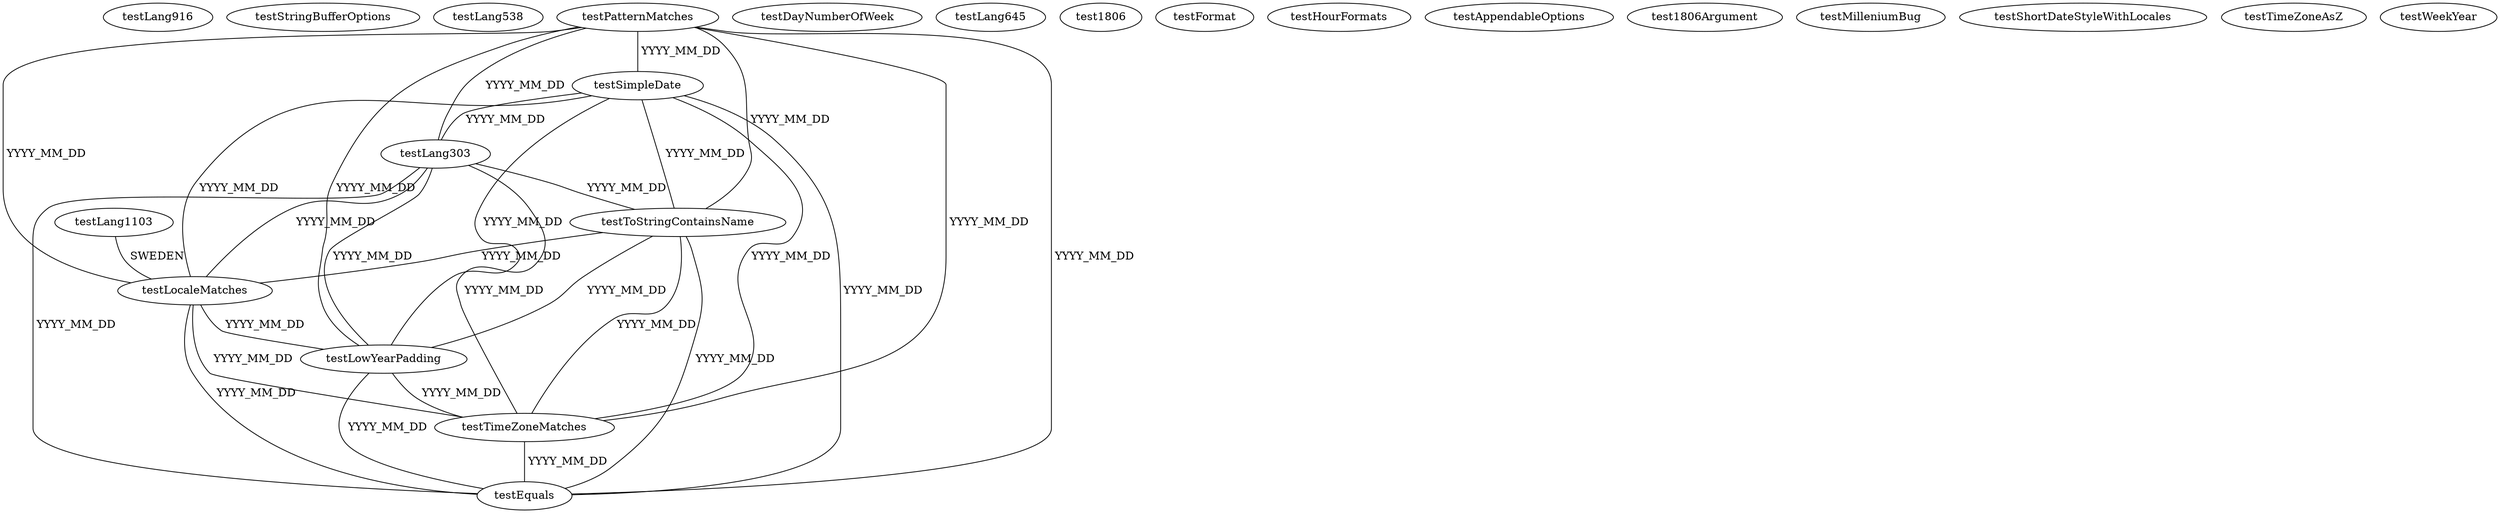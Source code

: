 digraph G {
testLang916;
testStringBufferOptions;
testLang538;
testPatternMatches;
testLang1103;
testDayNumberOfWeek;
testSimpleDate;
testLang303;
testLang645;
test1806;
testFormat;
testToStringContainsName;
testHourFormats;
testAppendableOptions;
testLocaleMatches;
testLowYearPadding;
test1806Argument;
testTimeZoneMatches;
testMilleniumBug;
testShortDateStyleWithLocales;
testTimeZoneAsZ;
testEquals;
testWeekYear;
testPatternMatches -> testLocaleMatches [label=" YYYY_MM_DD", dir=none];
testPatternMatches -> testLowYearPadding [label=" YYYY_MM_DD", dir=none];
testPatternMatches -> testSimpleDate [label=" YYYY_MM_DD", dir=none];
testPatternMatches -> testLang303 [label=" YYYY_MM_DD", dir=none];
testPatternMatches -> testTimeZoneMatches [label=" YYYY_MM_DD", dir=none];
testPatternMatches -> testToStringContainsName [label=" YYYY_MM_DD", dir=none];
testPatternMatches -> testEquals [label=" YYYY_MM_DD", dir=none];
testLocaleMatches -> testLowYearPadding [label=" YYYY_MM_DD", dir=none];
testLocaleMatches -> testTimeZoneMatches [label=" YYYY_MM_DD", dir=none];
testLocaleMatches -> testEquals [label=" YYYY_MM_DD", dir=none];
testLowYearPadding -> testTimeZoneMatches [label=" YYYY_MM_DD", dir=none];
testLowYearPadding -> testEquals [label=" YYYY_MM_DD", dir=none];
testLang1103 -> testLocaleMatches [label=" SWEDEN", dir=none];
testSimpleDate -> testLocaleMatches [label=" YYYY_MM_DD", dir=none];
testSimpleDate -> testLowYearPadding [label=" YYYY_MM_DD", dir=none];
testSimpleDate -> testLang303 [label=" YYYY_MM_DD", dir=none];
testSimpleDate -> testTimeZoneMatches [label=" YYYY_MM_DD", dir=none];
testSimpleDate -> testToStringContainsName [label=" YYYY_MM_DD", dir=none];
testSimpleDate -> testEquals [label=" YYYY_MM_DD", dir=none];
testLang303 -> testLocaleMatches [label=" YYYY_MM_DD", dir=none];
testLang303 -> testLowYearPadding [label=" YYYY_MM_DD", dir=none];
testLang303 -> testTimeZoneMatches [label=" YYYY_MM_DD", dir=none];
testLang303 -> testToStringContainsName [label=" YYYY_MM_DD", dir=none];
testLang303 -> testEquals [label=" YYYY_MM_DD", dir=none];
testTimeZoneMatches -> testEquals [label=" YYYY_MM_DD", dir=none];
testToStringContainsName -> testLocaleMatches [label=" YYYY_MM_DD", dir=none];
testToStringContainsName -> testLowYearPadding [label=" YYYY_MM_DD", dir=none];
testToStringContainsName -> testTimeZoneMatches [label=" YYYY_MM_DD", dir=none];
testToStringContainsName -> testEquals [label=" YYYY_MM_DD", dir=none];
}